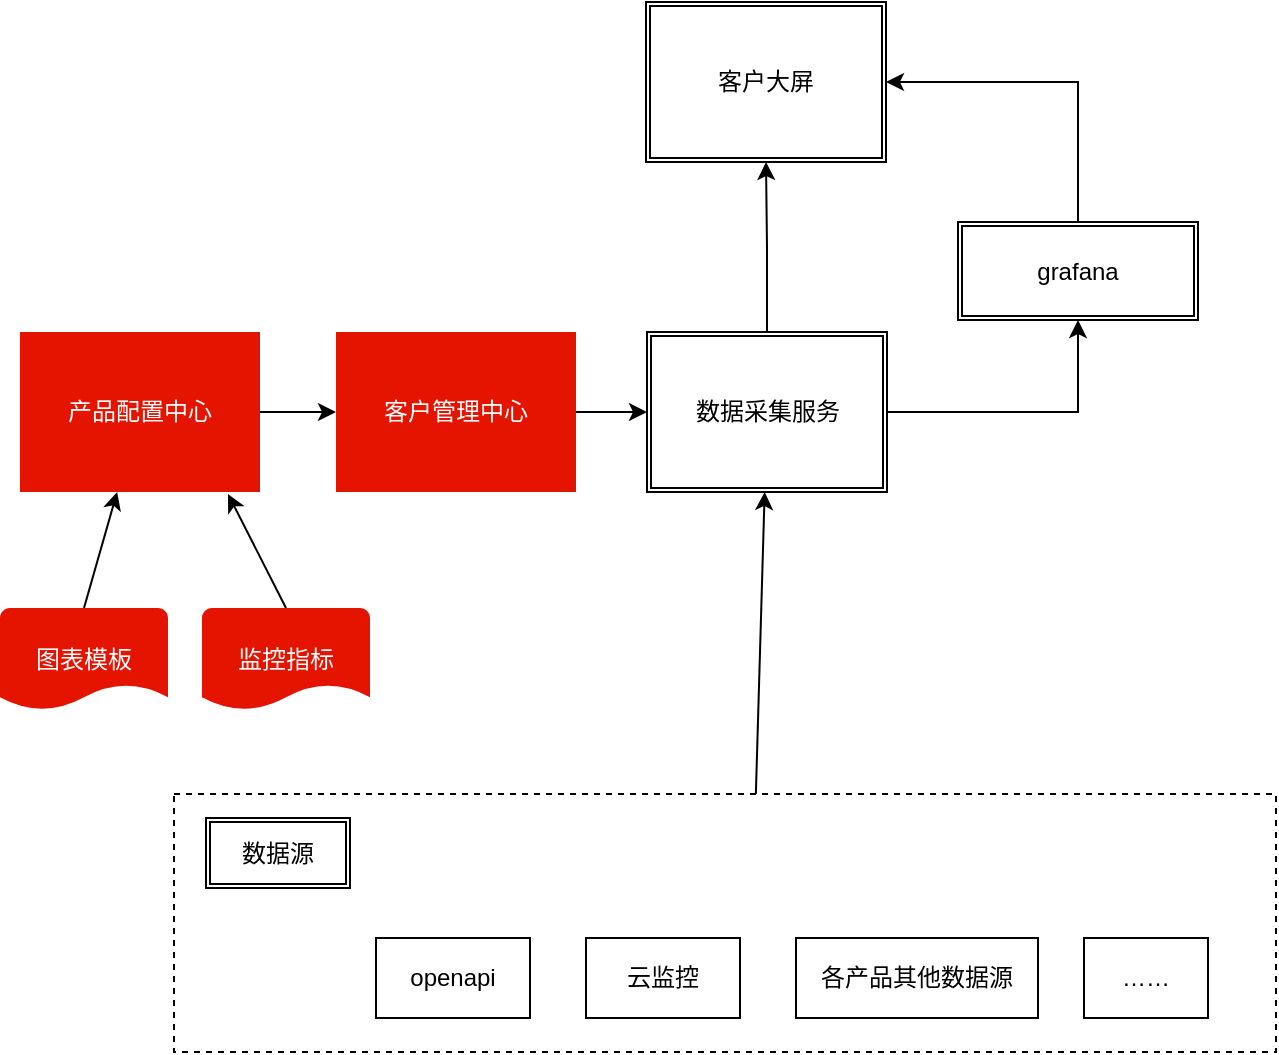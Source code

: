 <mxfile version="15.6.8" type="github">
  <diagram id="kgpKYQtTHZ0yAKxKKP6v" name="Page-1">
    <mxGraphModel dx="1298" dy="809" grid="0" gridSize="10" guides="1" tooltips="1" connect="1" arrows="1" fold="1" page="1" pageScale="1" pageWidth="850" pageHeight="1100" math="0" shadow="0">
      <root>
        <mxCell id="0" />
        <mxCell id="1" parent="0" />
        <mxCell id="z9opmIHiARBxPkGekNrL-34" style="edgeStyle=orthogonalEdgeStyle;rounded=0;orthogonalLoop=1;jettySize=auto;html=1;exitX=1;exitY=0.5;exitDx=0;exitDy=0;" edge="1" parent="1" source="z9opmIHiARBxPkGekNrL-1" target="z9opmIHiARBxPkGekNrL-2">
          <mxGeometry relative="1" as="geometry" />
        </mxCell>
        <mxCell id="z9opmIHiARBxPkGekNrL-1" value="产品配置中心" style="shape=ext;double=1;rounded=0;whiteSpace=wrap;html=1;fillColor=#e51400;fontColor=#ffffff;strokeColor=none;" vertex="1" parent="1">
          <mxGeometry x="82" y="265" width="120" height="80" as="geometry" />
        </mxCell>
        <mxCell id="z9opmIHiARBxPkGekNrL-30" style="edgeStyle=none;rounded=0;orthogonalLoop=1;jettySize=auto;html=1;exitX=1;exitY=0.5;exitDx=0;exitDy=0;entryX=0;entryY=0.5;entryDx=0;entryDy=0;" edge="1" parent="1" source="z9opmIHiARBxPkGekNrL-2" target="z9opmIHiARBxPkGekNrL-4">
          <mxGeometry relative="1" as="geometry" />
        </mxCell>
        <mxCell id="z9opmIHiARBxPkGekNrL-2" value="客户管理中心" style="shape=ext;double=1;rounded=0;whiteSpace=wrap;html=1;fillColor=#e51400;fontColor=#ffffff;strokeColor=none;" vertex="1" parent="1">
          <mxGeometry x="240" y="265" width="120" height="80" as="geometry" />
        </mxCell>
        <mxCell id="z9opmIHiARBxPkGekNrL-6" value="" style="edgeStyle=orthogonalEdgeStyle;rounded=0;orthogonalLoop=1;jettySize=auto;html=1;" edge="1" parent="1" source="z9opmIHiARBxPkGekNrL-4" target="z9opmIHiARBxPkGekNrL-5">
          <mxGeometry relative="1" as="geometry" />
        </mxCell>
        <mxCell id="z9opmIHiARBxPkGekNrL-32" style="edgeStyle=orthogonalEdgeStyle;rounded=0;orthogonalLoop=1;jettySize=auto;html=1;exitX=1;exitY=0.5;exitDx=0;exitDy=0;entryX=0.5;entryY=1;entryDx=0;entryDy=0;" edge="1" parent="1" source="z9opmIHiARBxPkGekNrL-4" target="z9opmIHiARBxPkGekNrL-7">
          <mxGeometry relative="1" as="geometry" />
        </mxCell>
        <mxCell id="z9opmIHiARBxPkGekNrL-4" value="数据采集服务" style="shape=ext;double=1;rounded=0;whiteSpace=wrap;html=1;" vertex="1" parent="1">
          <mxGeometry x="395.5" y="265" width="120" height="80" as="geometry" />
        </mxCell>
        <mxCell id="z9opmIHiARBxPkGekNrL-5" value="客户大屏" style="shape=ext;double=1;rounded=0;whiteSpace=wrap;html=1;" vertex="1" parent="1">
          <mxGeometry x="395" y="100" width="120" height="80" as="geometry" />
        </mxCell>
        <mxCell id="z9opmIHiARBxPkGekNrL-33" style="edgeStyle=orthogonalEdgeStyle;rounded=0;orthogonalLoop=1;jettySize=auto;html=1;entryX=1;entryY=0.5;entryDx=0;entryDy=0;exitX=0.5;exitY=0;exitDx=0;exitDy=0;" edge="1" parent="1" source="z9opmIHiARBxPkGekNrL-7" target="z9opmIHiARBxPkGekNrL-5">
          <mxGeometry relative="1" as="geometry" />
        </mxCell>
        <mxCell id="z9opmIHiARBxPkGekNrL-7" value="grafana" style="shape=ext;double=1;rounded=0;whiteSpace=wrap;html=1;" vertex="1" parent="1">
          <mxGeometry x="551" y="210" width="120" height="49" as="geometry" />
        </mxCell>
        <mxCell id="z9opmIHiARBxPkGekNrL-31" style="edgeStyle=none;rounded=0;orthogonalLoop=1;jettySize=auto;html=1;exitX=0.528;exitY=0;exitDx=0;exitDy=0;exitPerimeter=0;" edge="1" parent="1" source="z9opmIHiARBxPkGekNrL-12" target="z9opmIHiARBxPkGekNrL-4">
          <mxGeometry relative="1" as="geometry" />
        </mxCell>
        <mxCell id="z9opmIHiARBxPkGekNrL-12" value="" style="verticalLabelPosition=bottom;verticalAlign=top;html=1;shape=mxgraph.basic.rect;fillColor2=none;strokeWidth=1;size=20;indent=5;dashed=1;" vertex="1" parent="1">
          <mxGeometry x="159" y="496" width="551" height="129" as="geometry" />
        </mxCell>
        <mxCell id="z9opmIHiARBxPkGekNrL-3" value="数据源" style="shape=ext;double=1;rounded=0;whiteSpace=wrap;html=1;" vertex="1" parent="1">
          <mxGeometry x="175" y="508" width="72" height="35" as="geometry" />
        </mxCell>
        <mxCell id="z9opmIHiARBxPkGekNrL-21" value="" style="edgeStyle=none;rounded=0;orthogonalLoop=1;jettySize=auto;html=1;horizontal=1;entryX=1;entryY=0.5;entryDx=0;entryDy=0;" edge="1" parent="1" source="z9opmIHiARBxPkGekNrL-16" target="z9opmIHiARBxPkGekNrL-16">
          <mxGeometry relative="1" as="geometry" />
        </mxCell>
        <mxCell id="z9opmIHiARBxPkGekNrL-16" value="openapi" style="rounded=0;whiteSpace=wrap;html=1;align=center;" vertex="1" parent="1">
          <mxGeometry x="260" y="568" width="77" height="40" as="geometry" />
        </mxCell>
        <mxCell id="z9opmIHiARBxPkGekNrL-17" value="云监控" style="rounded=0;whiteSpace=wrap;html=1;align=center;" vertex="1" parent="1">
          <mxGeometry x="365" y="568" width="77" height="40" as="geometry" />
        </mxCell>
        <mxCell id="z9opmIHiARBxPkGekNrL-18" value="……" style="whiteSpace=wrap;html=1;rounded=0;" vertex="1" parent="1">
          <mxGeometry x="614" y="568" width="62" height="40" as="geometry" />
        </mxCell>
        <mxCell id="z9opmIHiARBxPkGekNrL-22" value="各产品其他数据源" style="rounded=0;whiteSpace=wrap;html=1;align=center;" vertex="1" parent="1">
          <mxGeometry x="470" y="568" width="121" height="40" as="geometry" />
        </mxCell>
        <mxCell id="z9opmIHiARBxPkGekNrL-27" style="edgeStyle=none;rounded=0;orthogonalLoop=1;jettySize=auto;html=1;exitX=0.5;exitY=0;exitDx=0;exitDy=0;exitPerimeter=0;" edge="1" parent="1" source="z9opmIHiARBxPkGekNrL-24" target="z9opmIHiARBxPkGekNrL-1">
          <mxGeometry relative="1" as="geometry" />
        </mxCell>
        <mxCell id="z9opmIHiARBxPkGekNrL-24" value="图表模板" style="strokeWidth=2;html=1;shape=mxgraph.flowchart.document2;whiteSpace=wrap;size=0.25;align=center;fillColor=#e51400;fontColor=#ffffff;strokeColor=none;" vertex="1" parent="1">
          <mxGeometry x="72" y="403" width="84" height="51" as="geometry" />
        </mxCell>
        <mxCell id="z9opmIHiARBxPkGekNrL-28" style="edgeStyle=none;rounded=0;orthogonalLoop=1;jettySize=auto;html=1;exitX=0.5;exitY=0;exitDx=0;exitDy=0;exitPerimeter=0;" edge="1" parent="1" source="z9opmIHiARBxPkGekNrL-25">
          <mxGeometry relative="1" as="geometry">
            <mxPoint x="186" y="346" as="targetPoint" />
          </mxGeometry>
        </mxCell>
        <mxCell id="z9opmIHiARBxPkGekNrL-25" value="监控指标" style="strokeWidth=2;html=1;shape=mxgraph.flowchart.document2;whiteSpace=wrap;size=0.25;align=center;fillColor=#e51400;fontColor=#ffffff;strokeColor=none;" vertex="1" parent="1">
          <mxGeometry x="173" y="403" width="84" height="51" as="geometry" />
        </mxCell>
      </root>
    </mxGraphModel>
  </diagram>
</mxfile>
